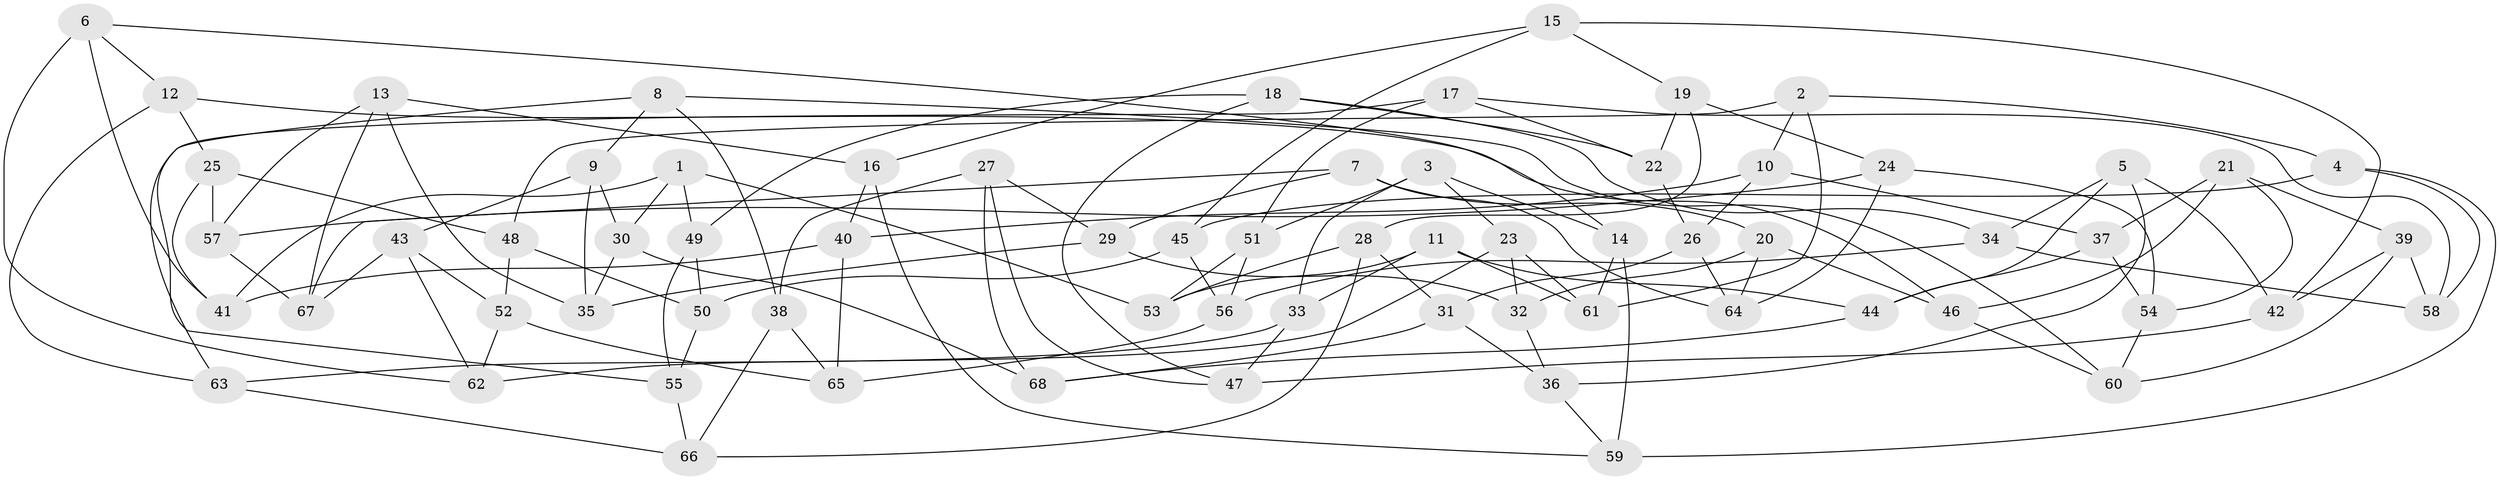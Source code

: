 // coarse degree distribution, {6: 0.3902439024390244, 5: 0.21951219512195122, 4: 0.36585365853658536, 3: 0.024390243902439025}
// Generated by graph-tools (version 1.1) at 2025/52/02/27/25 19:52:30]
// undirected, 68 vertices, 136 edges
graph export_dot {
graph [start="1"]
  node [color=gray90,style=filled];
  1;
  2;
  3;
  4;
  5;
  6;
  7;
  8;
  9;
  10;
  11;
  12;
  13;
  14;
  15;
  16;
  17;
  18;
  19;
  20;
  21;
  22;
  23;
  24;
  25;
  26;
  27;
  28;
  29;
  30;
  31;
  32;
  33;
  34;
  35;
  36;
  37;
  38;
  39;
  40;
  41;
  42;
  43;
  44;
  45;
  46;
  47;
  48;
  49;
  50;
  51;
  52;
  53;
  54;
  55;
  56;
  57;
  58;
  59;
  60;
  61;
  62;
  63;
  64;
  65;
  66;
  67;
  68;
  1 -- 53;
  1 -- 49;
  1 -- 30;
  1 -- 41;
  2 -- 48;
  2 -- 10;
  2 -- 4;
  2 -- 61;
  3 -- 14;
  3 -- 51;
  3 -- 33;
  3 -- 23;
  4 -- 45;
  4 -- 59;
  4 -- 58;
  5 -- 44;
  5 -- 42;
  5 -- 36;
  5 -- 34;
  6 -- 62;
  6 -- 41;
  6 -- 12;
  6 -- 14;
  7 -- 64;
  7 -- 67;
  7 -- 20;
  7 -- 29;
  8 -- 38;
  8 -- 55;
  8 -- 9;
  8 -- 60;
  9 -- 30;
  9 -- 35;
  9 -- 43;
  10 -- 40;
  10 -- 26;
  10 -- 37;
  11 -- 53;
  11 -- 44;
  11 -- 33;
  11 -- 61;
  12 -- 25;
  12 -- 63;
  12 -- 46;
  13 -- 16;
  13 -- 67;
  13 -- 57;
  13 -- 35;
  14 -- 61;
  14 -- 59;
  15 -- 16;
  15 -- 45;
  15 -- 42;
  15 -- 19;
  16 -- 40;
  16 -- 59;
  17 -- 51;
  17 -- 22;
  17 -- 63;
  17 -- 58;
  18 -- 47;
  18 -- 49;
  18 -- 34;
  18 -- 22;
  19 -- 22;
  19 -- 24;
  19 -- 28;
  20 -- 46;
  20 -- 32;
  20 -- 64;
  21 -- 37;
  21 -- 46;
  21 -- 54;
  21 -- 39;
  22 -- 26;
  23 -- 62;
  23 -- 32;
  23 -- 61;
  24 -- 57;
  24 -- 54;
  24 -- 64;
  25 -- 57;
  25 -- 41;
  25 -- 48;
  26 -- 64;
  26 -- 31;
  27 -- 47;
  27 -- 38;
  27 -- 29;
  27 -- 68;
  28 -- 66;
  28 -- 31;
  28 -- 53;
  29 -- 32;
  29 -- 35;
  30 -- 35;
  30 -- 68;
  31 -- 68;
  31 -- 36;
  32 -- 36;
  33 -- 63;
  33 -- 47;
  34 -- 58;
  34 -- 56;
  36 -- 59;
  37 -- 54;
  37 -- 44;
  38 -- 65;
  38 -- 66;
  39 -- 60;
  39 -- 42;
  39 -- 58;
  40 -- 41;
  40 -- 65;
  42 -- 47;
  43 -- 52;
  43 -- 67;
  43 -- 62;
  44 -- 68;
  45 -- 50;
  45 -- 56;
  46 -- 60;
  48 -- 50;
  48 -- 52;
  49 -- 50;
  49 -- 55;
  50 -- 55;
  51 -- 56;
  51 -- 53;
  52 -- 62;
  52 -- 65;
  54 -- 60;
  55 -- 66;
  56 -- 65;
  57 -- 67;
  63 -- 66;
}
